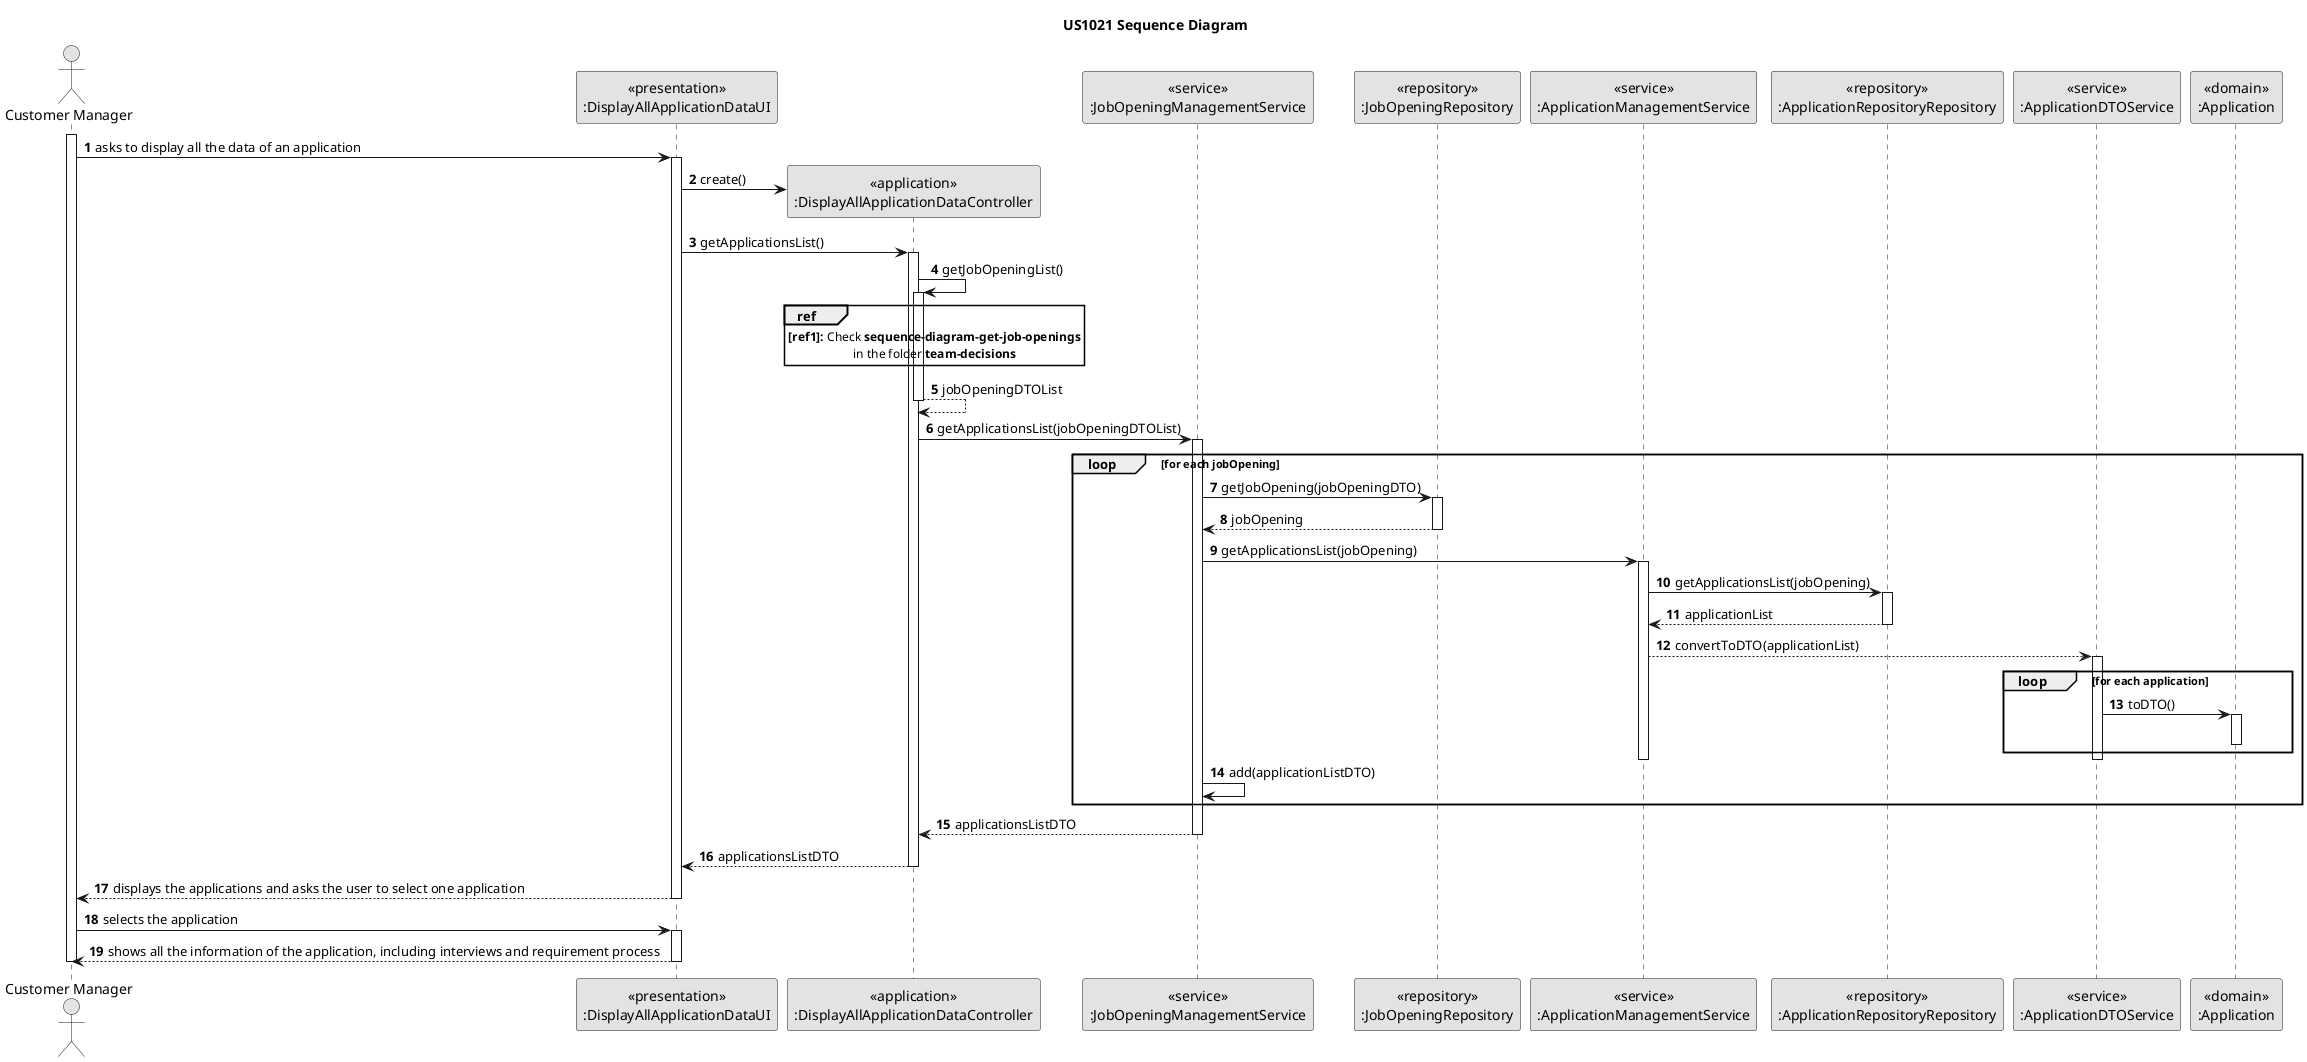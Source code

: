  @startuml US1021_SD

skinparam monochrome true
skinparam packageStyle rectangle
skinparam shadowing false

title US1021 Sequence Diagram

autonumber

actor "Customer Manager" as CM
participant "<<presentation>>\n:DisplayAllApplicationDataUI" as UI
participant "<<application>>\n:DisplayAllApplicationDataController" as CTRL
participant "<<repository>>\n:JobOpeningRepository" as JobOpeningRepository
participant "<<service>>\n:JobOpeningManagementService" as JobManagement
participant "<<repository>>\n:JobOpeningRepository" as JobOpeningRepository
participant "<<service>>\n:ApplicationManagementService" as AppManagement
participant "<<repository>>\n:ApplicationRepositoryRepository" as ApplicationRepository
participant "<<service>>\n:ApplicationDTOService" as AppDTOServ
participant "<<domain>>\n:Application" as Application

activate CM

CM -> UI : asks to display all the data of an application
activate UI

UI -> CTRL** : create()

UI -> CTRL: getApplicationsList()
activate CTRL

    CTRL -> CTRL : getJobOpeningList()
    activate CTRL

    ref over CTRL
    **[ref1]:** Check **sequence-diagram-get-job-openings**
    in the folder **team-decisions**
    end ref

    CTRL --> CTRL : jobOpeningDTOList
    deactivate CTRL


    CTRL -> JobManagement : getApplicationsList(jobOpeningDTOList)
    activate JobManagement

    loop for each jobOpening

        JobManagement -> JobOpeningRepository : getJobOpening(jobOpeningDTO)
        activate JobOpeningRepository

        JobOpeningRepository --> JobManagement : jobOpening
        deactivate JobOpeningRepository

        JobManagement -> AppManagement : getApplicationsList(jobOpening)
        activate AppManagement

        AppManagement -> ApplicationRepository : getApplicationsList(jobOpening)
        activate ApplicationRepository

        ApplicationRepository --> AppManagement : applicationList
        deactivate ApplicationRepository

        AppManagement --> AppDTOServ :  convertToDTO(applicationList)
            activate AppDTOServ

            loop for each application
            AppDTOServ -> Application : toDTO()
            activate Application
            deactivate Application
            end loop

            deactivate AppDTOServ


        deactivate AppManagement

        JobManagement -> JobManagement : add(applicationListDTO)

    end loop

    JobManagement --> CTRL : applicationsListDTO
    deactivate JobManagement

    CTRL --> UI : applicationsListDTO

    deactivate CTRL

UI --> CM : displays the applications and asks the user to select one application
deactivate UI

CM -> UI : selects the application
activate UI


UI --> CM : shows all the information of the application, including interviews and requirement process
deactivate UI

deactivate CM



@enduml

